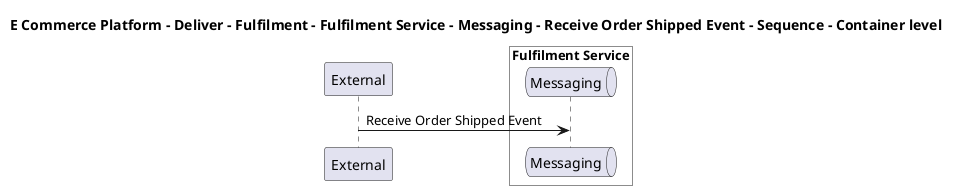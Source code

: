 @startuml

title E Commerce Platform - Deliver - Fulfilment - Fulfilment Service - Messaging - Receive Order Shipped Event - Sequence - Container level

participant "External" as C4InterFlow.SoftwareSystems.ExternalSystem

box "Fulfilment Service" #White
    queue "Messaging" as ECommercePlatform.Deliver.Fulfilment.SoftwareSystems.FulfilmentService.Containers.Messaging
end box


C4InterFlow.SoftwareSystems.ExternalSystem -> ECommercePlatform.Deliver.Fulfilment.SoftwareSystems.FulfilmentService.Containers.Messaging : Receive Order Shipped Event


@enduml
